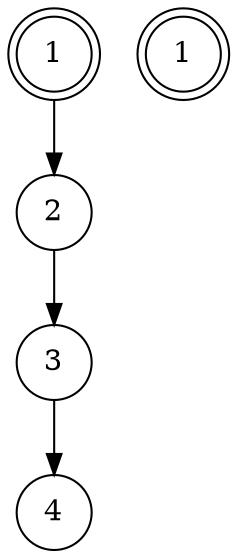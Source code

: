 digraph "91f695f0-ac92-403e-81d8-f7d76a5a6eba" {
	"99edfd4e-0c5e-4bbf-ab7b-dbed16d0625a" [label=1 shape=doublecircle]
	"99edfd4e-0c5e-4bbf-ab7b-dbed16d0625a" -> "d8ac93b2-0128-4fde-a962-143e736bcff2" [label=""]
	"d8ac93b2-0128-4fde-a962-143e736bcff2" [label=2 shape=circle]
	"d8ac93b2-0128-4fde-a962-143e736bcff2" -> "bfa75cf1-cf08-4aa7-9ef0-16e9565f6fc2" [label=""]
	"bfa75cf1-cf08-4aa7-9ef0-16e9565f6fc2" [label=3 shape=circle]
	"bfa75cf1-cf08-4aa7-9ef0-16e9565f6fc2" -> "cc675812-7b11-40ed-853b-d780f65cc90a" [label=""]
	"cc675812-7b11-40ed-853b-d780f65cc90a" [label=4 shape=circle]
	"d6244a1d-62ce-4b32-8a83-96cc9a27ac1b" [label=1 shape=doublecircle]
}
